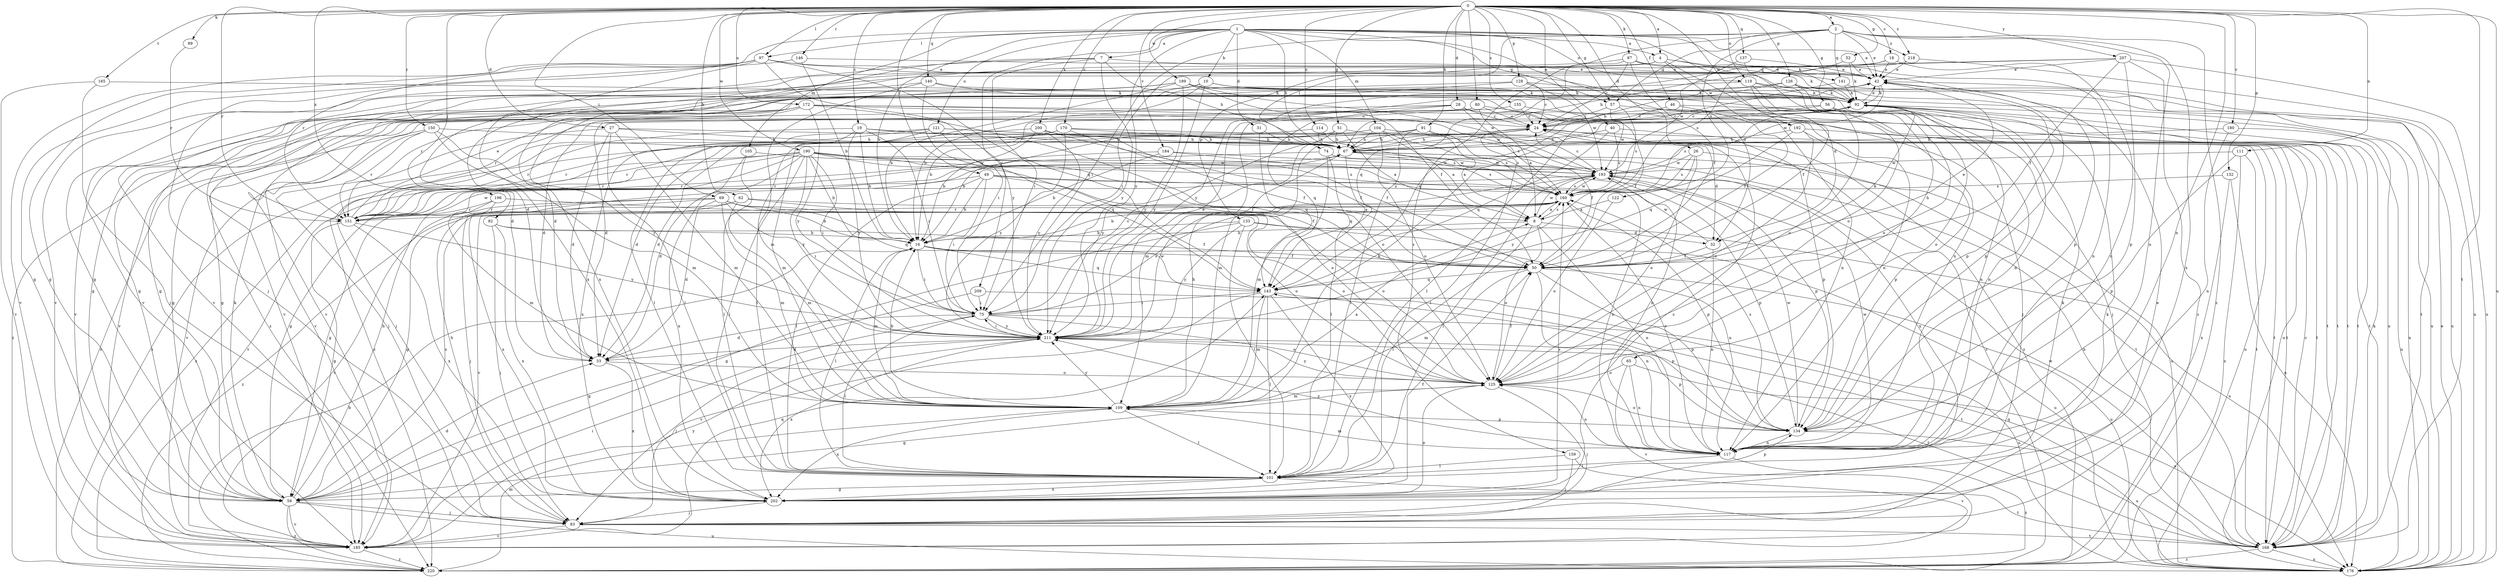 strict digraph  {
0;
1;
2;
4;
7;
8;
10;
16;
18;
19;
24;
26;
27;
28;
31;
32;
33;
40;
42;
46;
49;
50;
51;
52;
56;
57;
58;
62;
65;
67;
69;
74;
75;
80;
82;
83;
87;
89;
91;
92;
97;
101;
104;
105;
109;
111;
114;
117;
119;
121;
122;
125;
126;
128;
132;
133;
134;
137;
140;
141;
143;
146;
150;
151;
155;
159;
160;
165;
168;
170;
172;
176;
180;
184;
185;
189;
190;
192;
193;
196;
200;
202;
207;
209;
211;
218;
220;
0 -> 2  [label=a];
0 -> 4  [label=a];
0 -> 18  [label=c];
0 -> 19  [label=c];
0 -> 26  [label=d];
0 -> 27  [label=d];
0 -> 28  [label=d];
0 -> 40  [label=e];
0 -> 46  [label=f];
0 -> 49  [label=f];
0 -> 51  [label=g];
0 -> 52  [label=g];
0 -> 56  [label=g];
0 -> 57  [label=g];
0 -> 62  [label=h];
0 -> 69  [label=i];
0 -> 80  [label=j];
0 -> 82  [label=j];
0 -> 87  [label=k];
0 -> 89  [label=k];
0 -> 91  [label=k];
0 -> 97  [label=l];
0 -> 111  [label=n];
0 -> 114  [label=n];
0 -> 117  [label=n];
0 -> 119  [label=o];
0 -> 126  [label=p];
0 -> 128  [label=p];
0 -> 132  [label=p];
0 -> 137  [label=q];
0 -> 140  [label=q];
0 -> 146  [label=r];
0 -> 150  [label=r];
0 -> 151  [label=r];
0 -> 155  [label=s];
0 -> 165  [label=t];
0 -> 168  [label=t];
0 -> 170  [label=u];
0 -> 172  [label=u];
0 -> 176  [label=u];
0 -> 180  [label=v];
0 -> 184  [label=v];
0 -> 189  [label=w];
0 -> 190  [label=w];
0 -> 192  [label=w];
0 -> 196  [label=x];
0 -> 200  [label=x];
0 -> 207  [label=y];
0 -> 218  [label=z];
1 -> 4  [label=a];
1 -> 7  [label=a];
1 -> 10  [label=b];
1 -> 16  [label=b];
1 -> 31  [label=d];
1 -> 32  [label=d];
1 -> 42  [label=e];
1 -> 57  [label=g];
1 -> 65  [label=h];
1 -> 67  [label=h];
1 -> 92  [label=k];
1 -> 97  [label=l];
1 -> 104  [label=m];
1 -> 105  [label=m];
1 -> 119  [label=o];
1 -> 121  [label=o];
1 -> 151  [label=r];
1 -> 209  [label=y];
1 -> 211  [label=y];
2 -> 42  [label=e];
2 -> 57  [label=g];
2 -> 74  [label=i];
2 -> 75  [label=i];
2 -> 117  [label=n];
2 -> 122  [label=o];
2 -> 141  [label=q];
2 -> 159  [label=s];
2 -> 202  [label=x];
2 -> 218  [label=z];
2 -> 220  [label=z];
4 -> 32  [label=d];
4 -> 92  [label=k];
4 -> 133  [label=p];
4 -> 141  [label=q];
4 -> 185  [label=v];
4 -> 192  [label=w];
7 -> 42  [label=e];
7 -> 67  [label=h];
7 -> 75  [label=i];
7 -> 185  [label=v];
7 -> 202  [label=x];
7 -> 211  [label=y];
8 -> 16  [label=b];
8 -> 32  [label=d];
8 -> 101  [label=l];
8 -> 117  [label=n];
8 -> 125  [label=o];
8 -> 160  [label=s];
8 -> 193  [label=w];
10 -> 16  [label=b];
10 -> 58  [label=g];
10 -> 92  [label=k];
10 -> 117  [label=n];
10 -> 176  [label=u];
10 -> 211  [label=y];
10 -> 220  [label=z];
16 -> 50  [label=f];
16 -> 75  [label=i];
16 -> 101  [label=l];
16 -> 109  [label=m];
16 -> 143  [label=q];
16 -> 176  [label=u];
18 -> 42  [label=e];
18 -> 58  [label=g];
18 -> 67  [label=h];
18 -> 117  [label=n];
19 -> 16  [label=b];
19 -> 67  [label=h];
19 -> 75  [label=i];
19 -> 109  [label=m];
19 -> 151  [label=r];
19 -> 176  [label=u];
19 -> 211  [label=y];
24 -> 67  [label=h];
24 -> 101  [label=l];
24 -> 109  [label=m];
24 -> 220  [label=z];
26 -> 125  [label=o];
26 -> 160  [label=s];
26 -> 168  [label=t];
26 -> 193  [label=w];
26 -> 211  [label=y];
27 -> 32  [label=d];
27 -> 33  [label=d];
27 -> 67  [label=h];
27 -> 83  [label=j];
27 -> 101  [label=l];
27 -> 109  [label=m];
28 -> 16  [label=b];
28 -> 24  [label=c];
28 -> 50  [label=f];
28 -> 58  [label=g];
28 -> 143  [label=q];
28 -> 160  [label=s];
28 -> 168  [label=t];
31 -> 67  [label=h];
31 -> 143  [label=q];
32 -> 50  [label=f];
32 -> 117  [label=n];
32 -> 193  [label=w];
33 -> 125  [label=o];
33 -> 202  [label=x];
40 -> 67  [label=h];
40 -> 134  [label=p];
40 -> 143  [label=q];
40 -> 160  [label=s];
42 -> 92  [label=k];
42 -> 134  [label=p];
42 -> 193  [label=w];
46 -> 24  [label=c];
46 -> 50  [label=f];
46 -> 168  [label=t];
49 -> 16  [label=b];
49 -> 50  [label=f];
49 -> 58  [label=g];
49 -> 75  [label=i];
49 -> 101  [label=l];
49 -> 117  [label=n];
49 -> 160  [label=s];
50 -> 42  [label=e];
50 -> 92  [label=k];
50 -> 109  [label=m];
50 -> 117  [label=n];
50 -> 134  [label=p];
50 -> 143  [label=q];
50 -> 176  [label=u];
51 -> 8  [label=a];
51 -> 16  [label=b];
51 -> 67  [label=h];
51 -> 168  [label=t];
51 -> 211  [label=y];
52 -> 42  [label=e];
52 -> 92  [label=k];
52 -> 160  [label=s];
56 -> 24  [label=c];
56 -> 83  [label=j];
56 -> 101  [label=l];
56 -> 117  [label=n];
56 -> 125  [label=o];
57 -> 24  [label=c];
57 -> 83  [label=j];
57 -> 160  [label=s];
57 -> 193  [label=w];
58 -> 33  [label=d];
58 -> 67  [label=h];
58 -> 83  [label=j];
58 -> 92  [label=k];
58 -> 160  [label=s];
58 -> 176  [label=u];
58 -> 185  [label=v];
58 -> 220  [label=z];
62 -> 8  [label=a];
62 -> 58  [label=g];
62 -> 109  [label=m];
62 -> 125  [label=o];
62 -> 202  [label=x];
65 -> 117  [label=n];
65 -> 125  [label=o];
65 -> 176  [label=u];
65 -> 185  [label=v];
67 -> 24  [label=c];
67 -> 101  [label=l];
67 -> 160  [label=s];
67 -> 176  [label=u];
67 -> 193  [label=w];
69 -> 16  [label=b];
69 -> 33  [label=d];
69 -> 75  [label=i];
69 -> 83  [label=j];
69 -> 109  [label=m];
69 -> 125  [label=o];
69 -> 143  [label=q];
69 -> 151  [label=r];
69 -> 220  [label=z];
74 -> 109  [label=m];
74 -> 143  [label=q];
74 -> 151  [label=r];
74 -> 193  [label=w];
74 -> 202  [label=x];
75 -> 24  [label=c];
75 -> 33  [label=d];
75 -> 101  [label=l];
75 -> 125  [label=o];
75 -> 160  [label=s];
75 -> 176  [label=u];
75 -> 211  [label=y];
80 -> 8  [label=a];
80 -> 24  [label=c];
80 -> 109  [label=m];
80 -> 151  [label=r];
80 -> 168  [label=t];
82 -> 16  [label=b];
82 -> 50  [label=f];
82 -> 83  [label=j];
82 -> 202  [label=x];
83 -> 42  [label=e];
83 -> 67  [label=h];
83 -> 92  [label=k];
83 -> 168  [label=t];
83 -> 185  [label=v];
83 -> 211  [label=y];
87 -> 24  [label=c];
87 -> 33  [label=d];
87 -> 42  [label=e];
87 -> 50  [label=f];
87 -> 117  [label=n];
87 -> 134  [label=p];
87 -> 143  [label=q];
89 -> 151  [label=r];
91 -> 8  [label=a];
91 -> 33  [label=d];
91 -> 67  [label=h];
91 -> 101  [label=l];
91 -> 160  [label=s];
92 -> 24  [label=c];
92 -> 42  [label=e];
92 -> 117  [label=n];
92 -> 160  [label=s];
92 -> 168  [label=t];
92 -> 176  [label=u];
92 -> 185  [label=v];
97 -> 42  [label=e];
97 -> 58  [label=g];
97 -> 83  [label=j];
97 -> 117  [label=n];
97 -> 143  [label=q];
97 -> 185  [label=v];
97 -> 202  [label=x];
97 -> 211  [label=y];
101 -> 58  [label=g];
101 -> 134  [label=p];
101 -> 168  [label=t];
101 -> 202  [label=x];
104 -> 8  [label=a];
104 -> 33  [label=d];
104 -> 50  [label=f];
104 -> 67  [label=h];
104 -> 125  [label=o];
104 -> 160  [label=s];
104 -> 220  [label=z];
105 -> 101  [label=l];
105 -> 193  [label=w];
105 -> 202  [label=x];
109 -> 8  [label=a];
109 -> 16  [label=b];
109 -> 67  [label=h];
109 -> 92  [label=k];
109 -> 101  [label=l];
109 -> 134  [label=p];
109 -> 202  [label=x];
109 -> 211  [label=y];
111 -> 134  [label=p];
111 -> 168  [label=t];
111 -> 193  [label=w];
111 -> 220  [label=z];
114 -> 67  [label=h];
114 -> 151  [label=r];
114 -> 160  [label=s];
117 -> 101  [label=l];
117 -> 109  [label=m];
117 -> 125  [label=o];
117 -> 160  [label=s];
117 -> 193  [label=w];
117 -> 211  [label=y];
117 -> 220  [label=z];
119 -> 50  [label=f];
119 -> 58  [label=g];
119 -> 92  [label=k];
119 -> 125  [label=o];
119 -> 134  [label=p];
121 -> 50  [label=f];
121 -> 67  [label=h];
121 -> 83  [label=j];
121 -> 101  [label=l];
121 -> 143  [label=q];
121 -> 220  [label=z];
122 -> 8  [label=a];
122 -> 125  [label=o];
125 -> 50  [label=f];
125 -> 58  [label=g];
125 -> 83  [label=j];
125 -> 109  [label=m];
125 -> 211  [label=y];
126 -> 67  [label=h];
126 -> 92  [label=k];
126 -> 125  [label=o];
126 -> 176  [label=u];
126 -> 185  [label=v];
128 -> 24  [label=c];
128 -> 92  [label=k];
128 -> 151  [label=r];
128 -> 185  [label=v];
128 -> 193  [label=w];
132 -> 160  [label=s];
132 -> 176  [label=u];
132 -> 202  [label=x];
133 -> 16  [label=b];
133 -> 58  [label=g];
133 -> 101  [label=l];
133 -> 117  [label=n];
133 -> 176  [label=u];
133 -> 211  [label=y];
134 -> 117  [label=n];
134 -> 125  [label=o];
134 -> 160  [label=s];
134 -> 176  [label=u];
134 -> 193  [label=w];
137 -> 42  [label=e];
137 -> 125  [label=o];
137 -> 193  [label=w];
140 -> 33  [label=d];
140 -> 75  [label=i];
140 -> 92  [label=k];
140 -> 109  [label=m];
140 -> 117  [label=n];
141 -> 92  [label=k];
141 -> 143  [label=q];
141 -> 168  [label=t];
143 -> 75  [label=i];
143 -> 101  [label=l];
143 -> 109  [label=m];
143 -> 134  [label=p];
143 -> 185  [label=v];
143 -> 202  [label=x];
146 -> 16  [label=b];
146 -> 42  [label=e];
146 -> 58  [label=g];
150 -> 67  [label=h];
150 -> 109  [label=m];
150 -> 151  [label=r];
150 -> 185  [label=v];
150 -> 211  [label=y];
150 -> 220  [label=z];
151 -> 42  [label=e];
151 -> 58  [label=g];
151 -> 193  [label=w];
151 -> 202  [label=x];
151 -> 211  [label=y];
155 -> 24  [label=c];
155 -> 33  [label=d];
155 -> 168  [label=t];
159 -> 83  [label=j];
159 -> 101  [label=l];
159 -> 185  [label=v];
160 -> 8  [label=a];
160 -> 16  [label=b];
160 -> 134  [label=p];
160 -> 151  [label=r];
160 -> 185  [label=v];
160 -> 193  [label=w];
165 -> 83  [label=j];
165 -> 92  [label=k];
165 -> 185  [label=v];
168 -> 24  [label=c];
168 -> 67  [label=h];
168 -> 92  [label=k];
168 -> 143  [label=q];
168 -> 176  [label=u];
168 -> 193  [label=w];
168 -> 220  [label=z];
170 -> 50  [label=f];
170 -> 67  [label=h];
170 -> 101  [label=l];
170 -> 151  [label=r];
170 -> 168  [label=t];
170 -> 211  [label=y];
172 -> 24  [label=c];
172 -> 33  [label=d];
172 -> 58  [label=g];
172 -> 125  [label=o];
172 -> 176  [label=u];
172 -> 185  [label=v];
172 -> 193  [label=w];
172 -> 211  [label=y];
172 -> 220  [label=z];
176 -> 42  [label=e];
180 -> 67  [label=h];
180 -> 117  [label=n];
180 -> 176  [label=u];
184 -> 16  [label=b];
184 -> 117  [label=n];
184 -> 151  [label=r];
184 -> 193  [label=w];
185 -> 75  [label=i];
185 -> 143  [label=q];
185 -> 220  [label=z];
189 -> 16  [label=b];
189 -> 33  [label=d];
189 -> 50  [label=f];
189 -> 58  [label=g];
189 -> 92  [label=k];
189 -> 117  [label=n];
189 -> 176  [label=u];
189 -> 185  [label=v];
189 -> 193  [label=w];
189 -> 211  [label=y];
190 -> 16  [label=b];
190 -> 33  [label=d];
190 -> 50  [label=f];
190 -> 58  [label=g];
190 -> 75  [label=i];
190 -> 101  [label=l];
190 -> 125  [label=o];
190 -> 134  [label=p];
190 -> 151  [label=r];
190 -> 160  [label=s];
190 -> 185  [label=v];
190 -> 193  [label=w];
190 -> 211  [label=y];
190 -> 220  [label=z];
192 -> 67  [label=h];
192 -> 125  [label=o];
192 -> 134  [label=p];
192 -> 143  [label=q];
192 -> 168  [label=t];
193 -> 24  [label=c];
193 -> 101  [label=l];
193 -> 134  [label=p];
193 -> 160  [label=s];
196 -> 109  [label=m];
196 -> 125  [label=o];
196 -> 151  [label=r];
196 -> 185  [label=v];
200 -> 16  [label=b];
200 -> 50  [label=f];
200 -> 67  [label=h];
200 -> 202  [label=x];
200 -> 211  [label=y];
202 -> 24  [label=c];
202 -> 50  [label=f];
202 -> 83  [label=j];
202 -> 92  [label=k];
202 -> 125  [label=o];
202 -> 160  [label=s];
207 -> 42  [label=e];
207 -> 50  [label=f];
207 -> 75  [label=i];
207 -> 134  [label=p];
207 -> 176  [label=u];
207 -> 185  [label=v];
207 -> 220  [label=z];
209 -> 58  [label=g];
209 -> 75  [label=i];
209 -> 168  [label=t];
211 -> 33  [label=d];
211 -> 42  [label=e];
211 -> 75  [label=i];
211 -> 83  [label=j];
211 -> 134  [label=p];
211 -> 168  [label=t];
211 -> 193  [label=w];
211 -> 202  [label=x];
218 -> 42  [label=e];
218 -> 176  [label=u];
218 -> 211  [label=y];
220 -> 16  [label=b];
220 -> 24  [label=c];
220 -> 109  [label=m];
}
